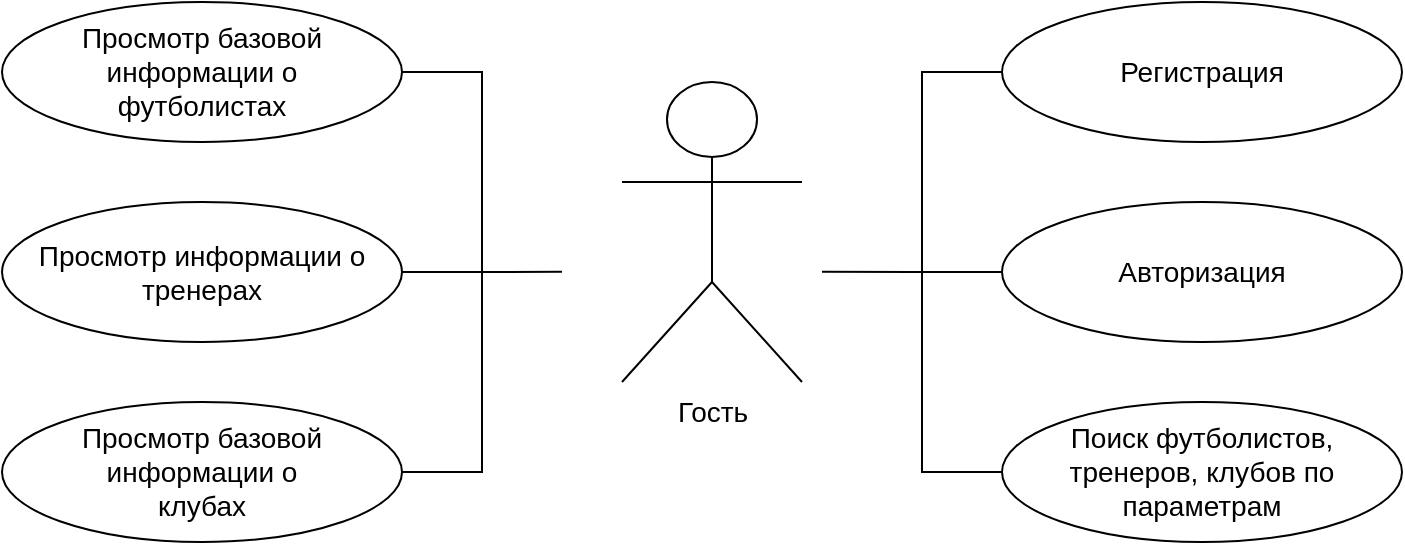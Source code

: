 <mxfile>
    <diagram id="JgWmcChnruEpAp_GRVAy" name="Страница 1">
        <mxGraphModel dx="633" dy="637" grid="1" gridSize="10" guides="1" tooltips="1" connect="1" arrows="1" fold="1" page="1" pageScale="1" pageWidth="827" pageHeight="1169" math="0" shadow="0">
            <root>
                <mxCell id="0"/>
                <mxCell id="1" parent="0"/>
                <mxCell id="2" value="&lt;font style=&quot;font-size: 14px&quot;&gt;Гость&lt;/font&gt;" style="shape=umlActor;verticalLabelPosition=bottom;verticalAlign=top;html=1;" parent="1" vertex="1">
                    <mxGeometry x="390" y="160" width="90" height="150" as="geometry"/>
                </mxCell>
                <mxCell id="10" style="edgeStyle=orthogonalEdgeStyle;rounded=0;html=1;exitX=0;exitY=0.5;exitDx=0;exitDy=0;entryX=0;entryY=0.5;entryDx=0;entryDy=0;fontSize=14;endArrow=none;endFill=0;strokeColor=default;" parent="1" source="3" target="8" edge="1">
                    <mxGeometry relative="1" as="geometry">
                        <Array as="points">
                            <mxPoint x="540" y="155"/>
                            <mxPoint x="540" y="355"/>
                        </Array>
                    </mxGeometry>
                </mxCell>
                <mxCell id="3" value="Регистрация" style="ellipse;whiteSpace=wrap;html=1;fontSize=14;" parent="1" vertex="1">
                    <mxGeometry x="580" y="120" width="200" height="70" as="geometry"/>
                </mxCell>
                <mxCell id="11" style="edgeStyle=orthogonalEdgeStyle;rounded=0;html=1;exitX=0;exitY=0.5;exitDx=0;exitDy=0;fontSize=14;endArrow=none;endFill=0;strokeColor=default;" parent="1" source="4" edge="1">
                    <mxGeometry relative="1" as="geometry">
                        <mxPoint x="490" y="254.889" as="targetPoint"/>
                    </mxGeometry>
                </mxCell>
                <mxCell id="4" value="Авторизация" style="ellipse;whiteSpace=wrap;html=1;fontSize=14;" parent="1" vertex="1">
                    <mxGeometry x="580" y="220" width="200" height="70" as="geometry"/>
                </mxCell>
                <mxCell id="9" style="edgeStyle=orthogonalEdgeStyle;html=1;exitX=1;exitY=0.5;exitDx=0;exitDy=0;entryX=1;entryY=0.5;entryDx=0;entryDy=0;fontSize=14;strokeColor=default;rounded=0;endArrow=none;endFill=0;" parent="1" source="5" target="7" edge="1">
                    <mxGeometry relative="1" as="geometry">
                        <Array as="points">
                            <mxPoint x="320" y="155"/>
                            <mxPoint x="320" y="355"/>
                        </Array>
                    </mxGeometry>
                </mxCell>
                <mxCell id="5" value="Просмотр базовой информации о &lt;br&gt;футболистах" style="ellipse;whiteSpace=wrap;html=1;fontSize=14;" parent="1" vertex="1">
                    <mxGeometry x="80" y="120" width="200" height="70" as="geometry"/>
                </mxCell>
                <mxCell id="12" style="edgeStyle=orthogonalEdgeStyle;rounded=0;html=1;exitX=1;exitY=0.5;exitDx=0;exitDy=0;fontSize=14;endArrow=none;endFill=0;strokeColor=default;" parent="1" source="6" edge="1">
                    <mxGeometry relative="1" as="geometry">
                        <mxPoint x="360" y="254.889" as="targetPoint"/>
                    </mxGeometry>
                </mxCell>
                <mxCell id="6" value="Просмотр информации о &lt;br&gt;тренерах" style="ellipse;whiteSpace=wrap;html=1;fontSize=14;" parent="1" vertex="1">
                    <mxGeometry x="80" y="220" width="200" height="70" as="geometry"/>
                </mxCell>
                <mxCell id="7" value="Просмотр базовой информации о &lt;br&gt;клубах" style="ellipse;whiteSpace=wrap;html=1;fontSize=14;" parent="1" vertex="1">
                    <mxGeometry x="80" y="320" width="200" height="70" as="geometry"/>
                </mxCell>
                <mxCell id="8" value="Поиск футболистов, тренеров, клубов по параметрам" style="ellipse;whiteSpace=wrap;html=1;fontSize=14;" parent="1" vertex="1">
                    <mxGeometry x="580" y="320" width="200" height="70" as="geometry"/>
                </mxCell>
            </root>
        </mxGraphModel>
    </diagram>
</mxfile>
